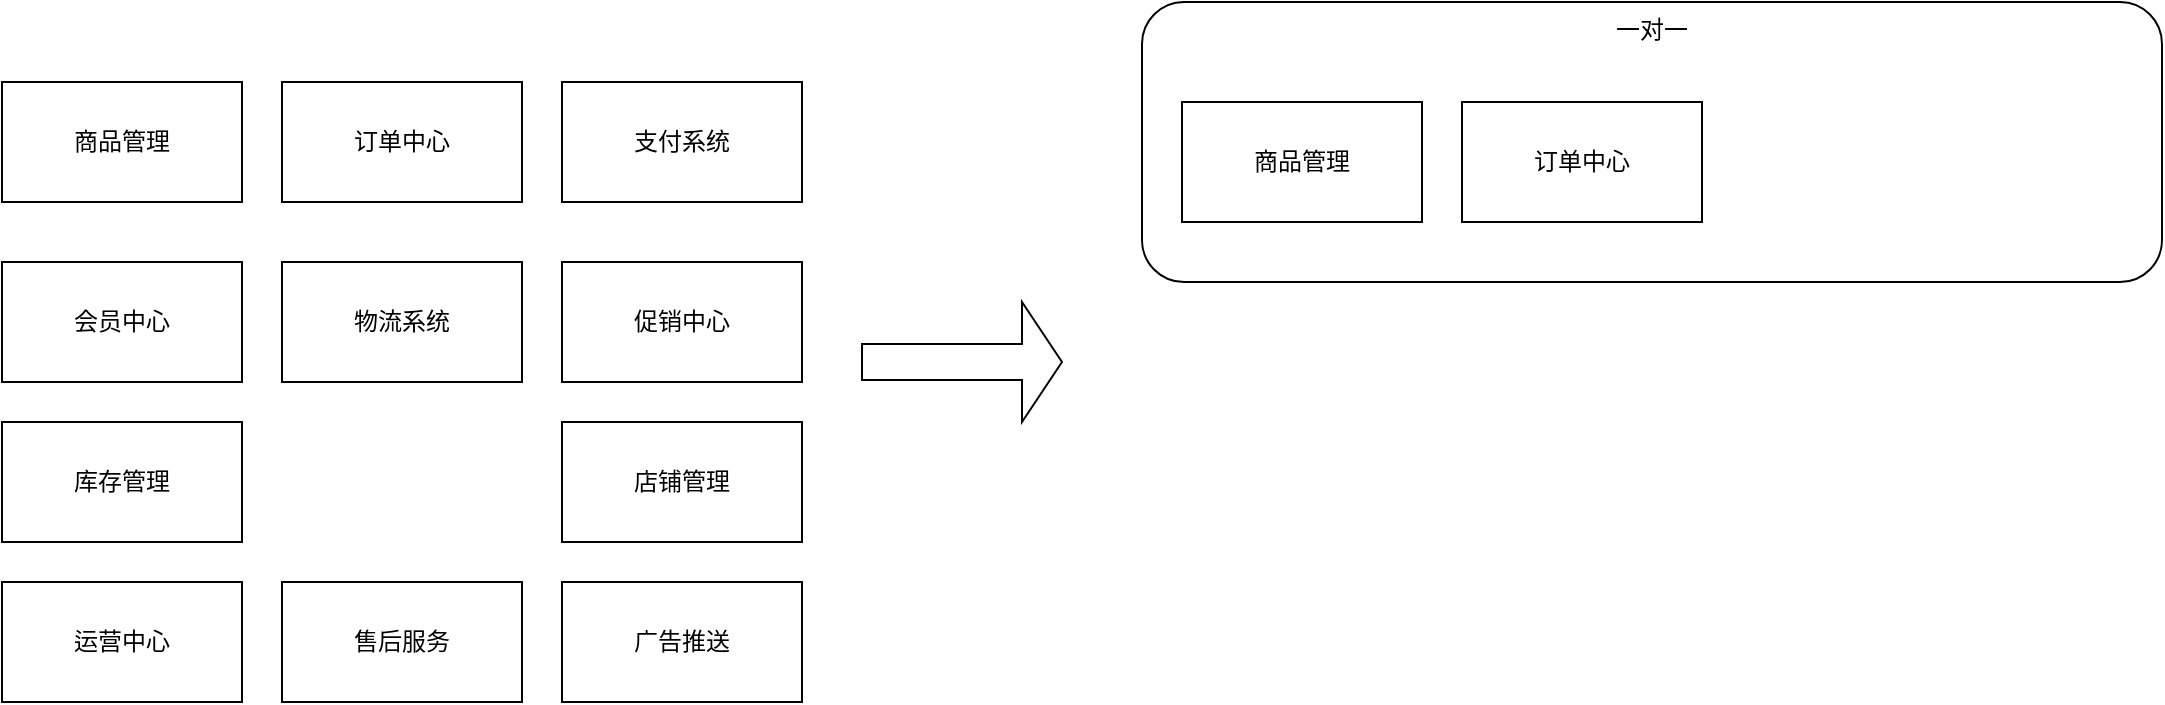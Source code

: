 <mxfile version="21.1.1" type="github">
  <diagram name="第 1 页" id="w0PUZWAO88McamW_2krp">
    <mxGraphModel dx="1235" dy="571" grid="1" gridSize="10" guides="1" tooltips="1" connect="1" arrows="1" fold="1" page="1" pageScale="1" pageWidth="827" pageHeight="1169" math="0" shadow="0">
      <root>
        <mxCell id="0" />
        <mxCell id="1" parent="0" />
        <mxCell id="_EBN0lAdSDf_EOUGkCs2-23" value="一对一" style="rounded=1;whiteSpace=wrap;html=1;align=center;verticalAlign=top;" vertex="1" parent="1">
          <mxGeometry x="630" y="90" width="510" height="140" as="geometry" />
        </mxCell>
        <mxCell id="_EBN0lAdSDf_EOUGkCs2-3" value="商品管理" style="rounded=0;whiteSpace=wrap;html=1;" vertex="1" parent="1">
          <mxGeometry x="60" y="130" width="120" height="60" as="geometry" />
        </mxCell>
        <mxCell id="_EBN0lAdSDf_EOUGkCs2-4" value="订单中心" style="rounded=0;whiteSpace=wrap;html=1;" vertex="1" parent="1">
          <mxGeometry x="790" y="140" width="120" height="60" as="geometry" />
        </mxCell>
        <mxCell id="_EBN0lAdSDf_EOUGkCs2-5" value="会员中心" style="rounded=0;whiteSpace=wrap;html=1;" vertex="1" parent="1">
          <mxGeometry x="60" y="220" width="120" height="60" as="geometry" />
        </mxCell>
        <mxCell id="_EBN0lAdSDf_EOUGkCs2-6" value="库存管理" style="rounded=0;whiteSpace=wrap;html=1;" vertex="1" parent="1">
          <mxGeometry x="60" y="300" width="120" height="60" as="geometry" />
        </mxCell>
        <mxCell id="_EBN0lAdSDf_EOUGkCs2-7" value="物流系统" style="rounded=0;whiteSpace=wrap;html=1;" vertex="1" parent="1">
          <mxGeometry x="200" y="220" width="120" height="60" as="geometry" />
        </mxCell>
        <mxCell id="_EBN0lAdSDf_EOUGkCs2-8" value="促销中心" style="rounded=0;whiteSpace=wrap;html=1;" vertex="1" parent="1">
          <mxGeometry x="340" y="220" width="120" height="60" as="geometry" />
        </mxCell>
        <mxCell id="_EBN0lAdSDf_EOUGkCs2-9" value="支付系统" style="rounded=0;whiteSpace=wrap;html=1;" vertex="1" parent="1">
          <mxGeometry x="340" y="130" width="120" height="60" as="geometry" />
        </mxCell>
        <mxCell id="_EBN0lAdSDf_EOUGkCs2-10" value="售后服务" style="rounded=0;whiteSpace=wrap;html=1;" vertex="1" parent="1">
          <mxGeometry x="200" y="380" width="120" height="60" as="geometry" />
        </mxCell>
        <mxCell id="_EBN0lAdSDf_EOUGkCs2-11" value="店铺管理" style="rounded=0;whiteSpace=wrap;html=1;" vertex="1" parent="1">
          <mxGeometry x="340" y="300" width="120" height="60" as="geometry" />
        </mxCell>
        <mxCell id="_EBN0lAdSDf_EOUGkCs2-15" value="运营中心" style="rounded=0;whiteSpace=wrap;html=1;" vertex="1" parent="1">
          <mxGeometry x="60" y="380" width="120" height="60" as="geometry" />
        </mxCell>
        <mxCell id="_EBN0lAdSDf_EOUGkCs2-18" value="广告推送" style="rounded=0;whiteSpace=wrap;html=1;" vertex="1" parent="1">
          <mxGeometry x="340" y="380" width="120" height="60" as="geometry" />
        </mxCell>
        <mxCell id="_EBN0lAdSDf_EOUGkCs2-21" value="" style="shape=singleArrow;whiteSpace=wrap;html=1;" vertex="1" parent="1">
          <mxGeometry x="490" y="240" width="100" height="60" as="geometry" />
        </mxCell>
        <mxCell id="_EBN0lAdSDf_EOUGkCs2-22" value="商品管理" style="rounded=0;whiteSpace=wrap;html=1;" vertex="1" parent="1">
          <mxGeometry x="650" y="140" width="120" height="60" as="geometry" />
        </mxCell>
        <mxCell id="_EBN0lAdSDf_EOUGkCs2-24" value="订单中心" style="rounded=0;whiteSpace=wrap;html=1;" vertex="1" parent="1">
          <mxGeometry x="200" y="130" width="120" height="60" as="geometry" />
        </mxCell>
      </root>
    </mxGraphModel>
  </diagram>
</mxfile>
